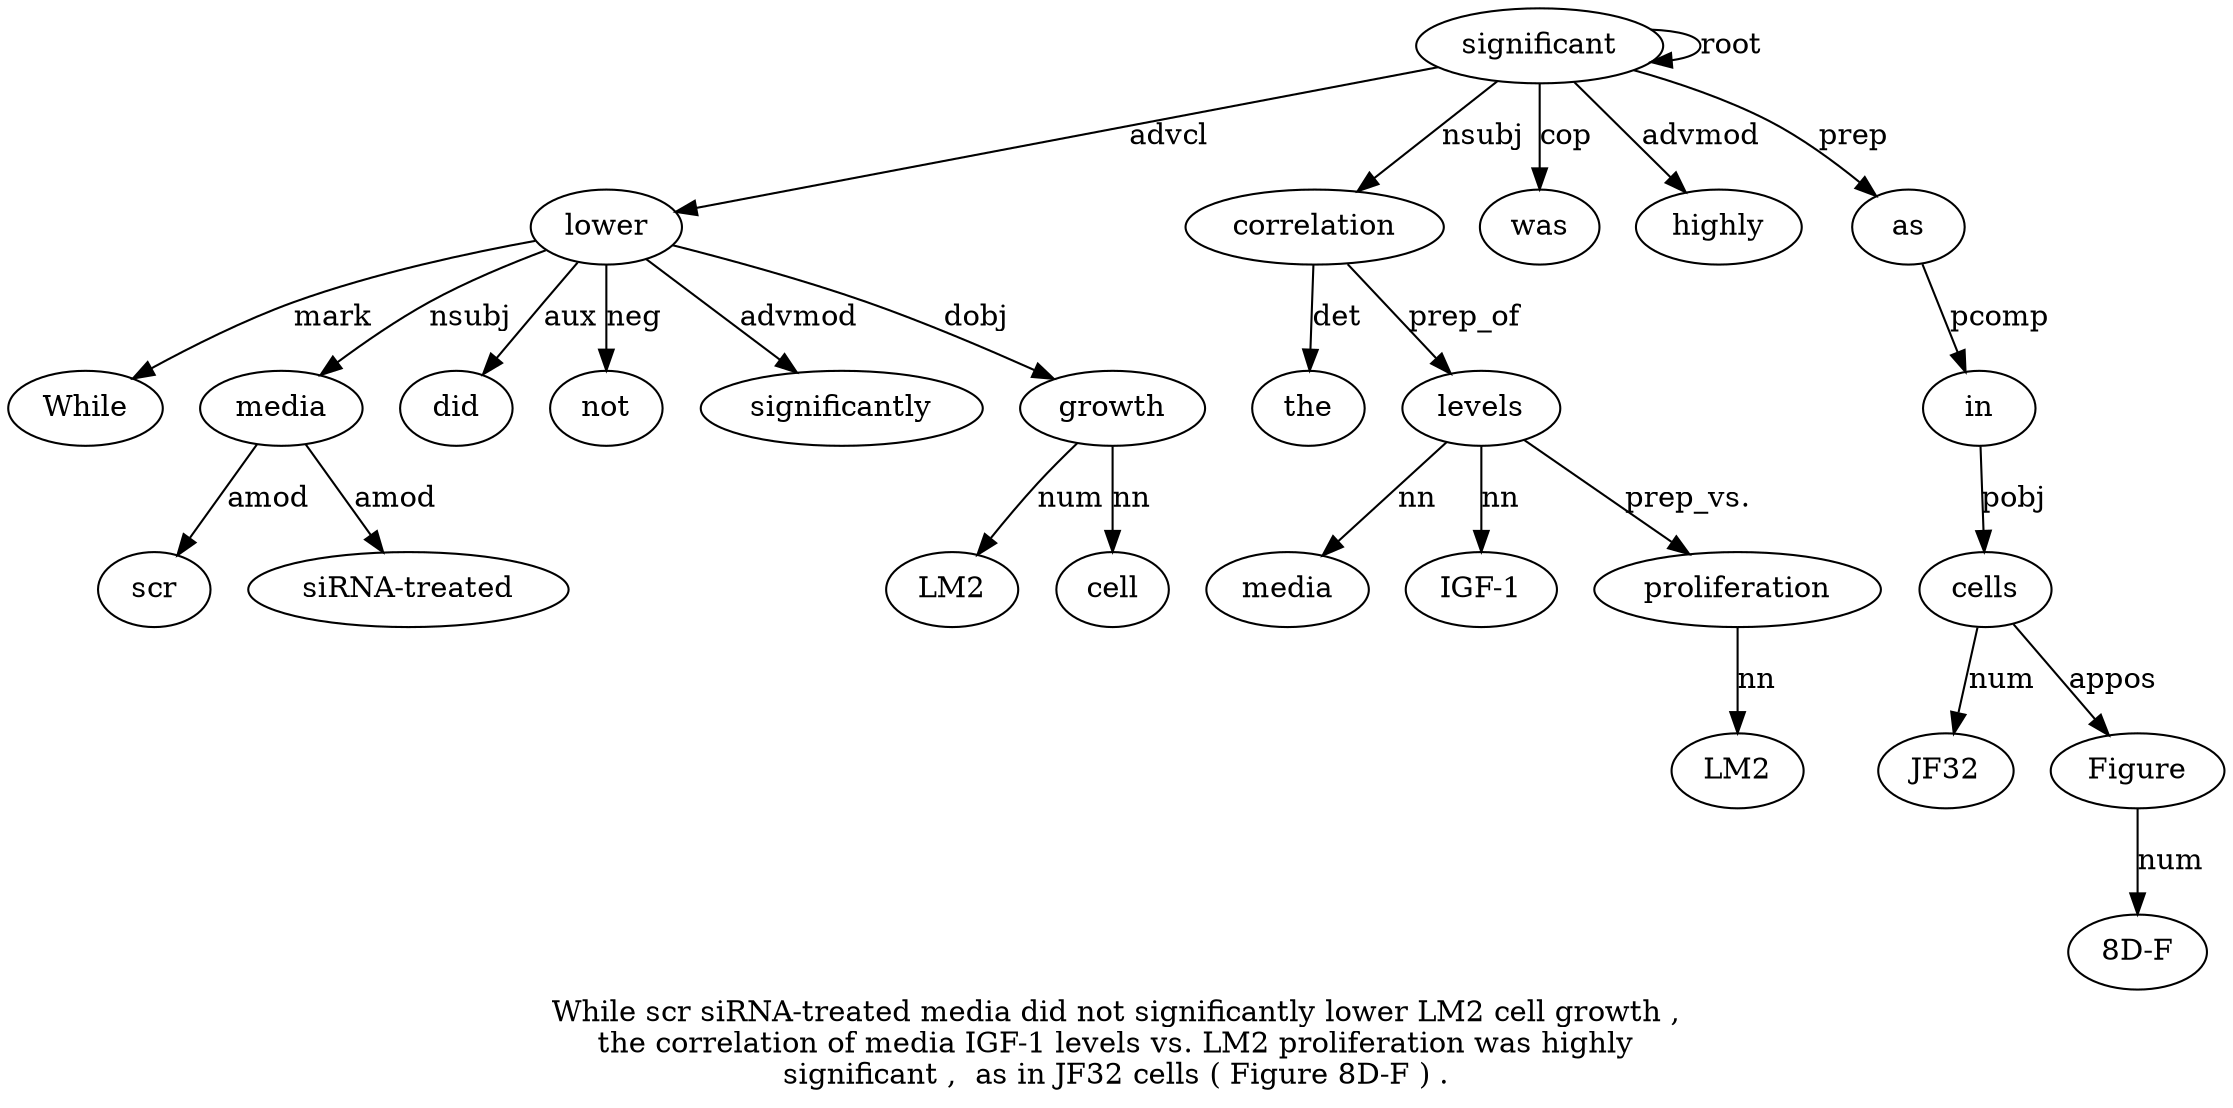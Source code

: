 digraph "While scr siRNA-treated media did not significantly lower LM2 cell growth ,  the correlation of media IGF-1 levels vs. LM2 proliferation was highly significant ,  as in JF32 cells ( Figure 8D-F ) ." {
label="While scr siRNA-treated media did not significantly lower LM2 cell growth ,
the correlation of media IGF-1 levels vs. LM2 proliferation was highly
significant ,  as in JF32 cells ( Figure 8D-F ) .";
lower8 [style=filled, fillcolor=white, label=lower];
While1 [style=filled, fillcolor=white, label=While];
lower8 -> While1  [label=mark];
media4 [style=filled, fillcolor=white, label=media];
scr2 [style=filled, fillcolor=white, label=scr];
media4 -> scr2  [label=amod];
"siRNA-treated3" [style=filled, fillcolor=white, label="siRNA-treated"];
media4 -> "siRNA-treated3"  [label=amod];
lower8 -> media4  [label=nsubj];
did5 [style=filled, fillcolor=white, label=did];
lower8 -> did5  [label=aux];
not6 [style=filled, fillcolor=white, label=not];
lower8 -> not6  [label=neg];
significantly7 [style=filled, fillcolor=white, label=significantly];
lower8 -> significantly7  [label=advmod];
significant24 [style=filled, fillcolor=white, label=significant];
significant24 -> lower8  [label=advcl];
growth11 [style=filled, fillcolor=white, label=growth];
LM29 [style=filled, fillcolor=white, label=LM2];
growth11 -> LM29  [label=num];
cell10 [style=filled, fillcolor=white, label=cell];
growth11 -> cell10  [label=nn];
lower8 -> growth11  [label=dobj];
correlation14 [style=filled, fillcolor=white, label=correlation];
the13 [style=filled, fillcolor=white, label=the];
correlation14 -> the13  [label=det];
significant24 -> correlation14  [label=nsubj];
levels18 [style=filled, fillcolor=white, label=levels];
media16 [style=filled, fillcolor=white, label=media];
levels18 -> media16  [label=nn];
"IGF-17" [style=filled, fillcolor=white, label="IGF-1"];
levels18 -> "IGF-17"  [label=nn];
correlation14 -> levels18  [label=prep_of];
proliferation21 [style=filled, fillcolor=white, label=proliferation];
LM220 [style=filled, fillcolor=white, label=LM2];
proliferation21 -> LM220  [label=nn];
levels18 -> proliferation21  [label="prep_vs."];
was22 [style=filled, fillcolor=white, label=was];
significant24 -> was22  [label=cop];
highly23 [style=filled, fillcolor=white, label=highly];
significant24 -> highly23  [label=advmod];
significant24 -> significant24  [label=root];
as26 [style=filled, fillcolor=white, label=as];
significant24 -> as26  [label=prep];
in27 [style=filled, fillcolor=white, label=in];
as26 -> in27  [label=pcomp];
cells29 [style=filled, fillcolor=white, label=cells];
JF3228 [style=filled, fillcolor=white, label=JF32];
cells29 -> JF3228  [label=num];
in27 -> cells29  [label=pobj];
Figure31 [style=filled, fillcolor=white, label=Figure];
cells29 -> Figure31  [label=appos];
"8D-F32" [style=filled, fillcolor=white, label="8D-F"];
Figure31 -> "8D-F32"  [label=num];
}
